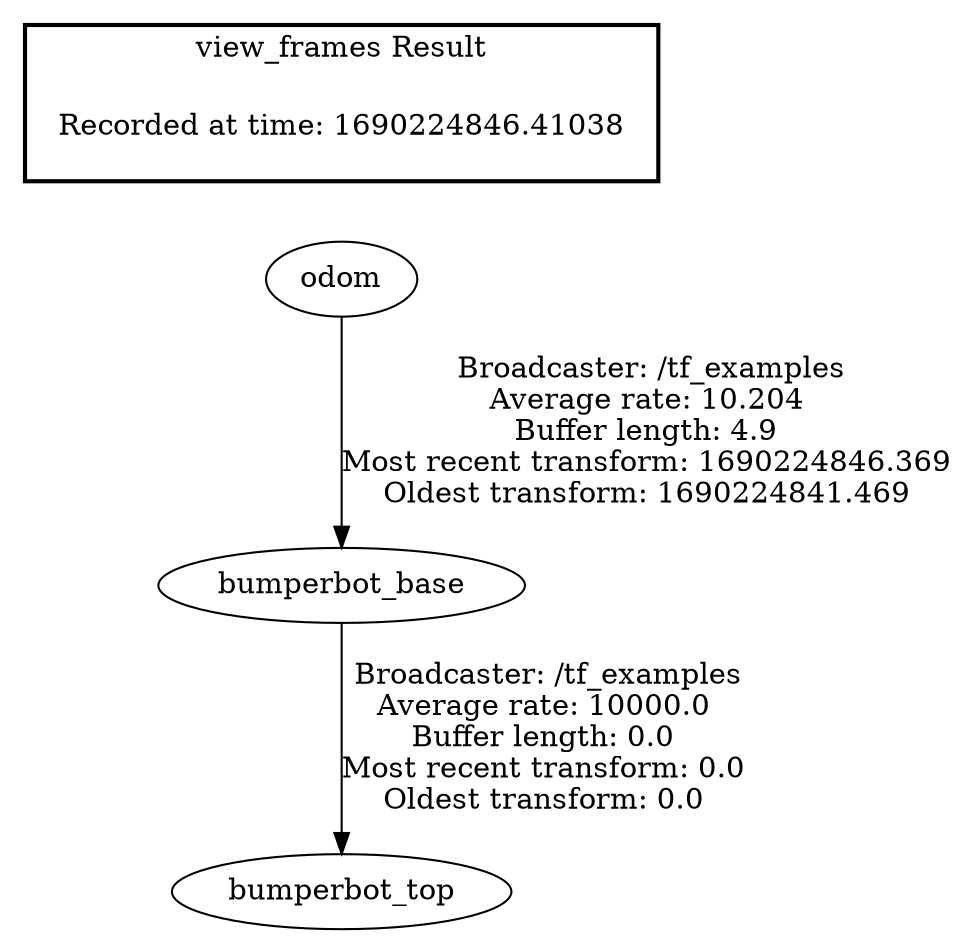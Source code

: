 digraph G {
"bumperbot_base" -> "bumperbot_top"[label=" Broadcaster: /tf_examples\nAverage rate: 10000.0\nBuffer length: 0.0\nMost recent transform: 0.0\nOldest transform: 0.0\n"];
"odom" -> "bumperbot_base"[label=" Broadcaster: /tf_examples\nAverage rate: 10.204\nBuffer length: 4.9\nMost recent transform: 1690224846.369\nOldest transform: 1690224841.469\n"];
edge [style=invis];
 subgraph cluster_legend { style=bold; color=black; label ="view_frames Result";
"Recorded at time: 1690224846.41038"[ shape=plaintext ] ;
}->"odom";
}